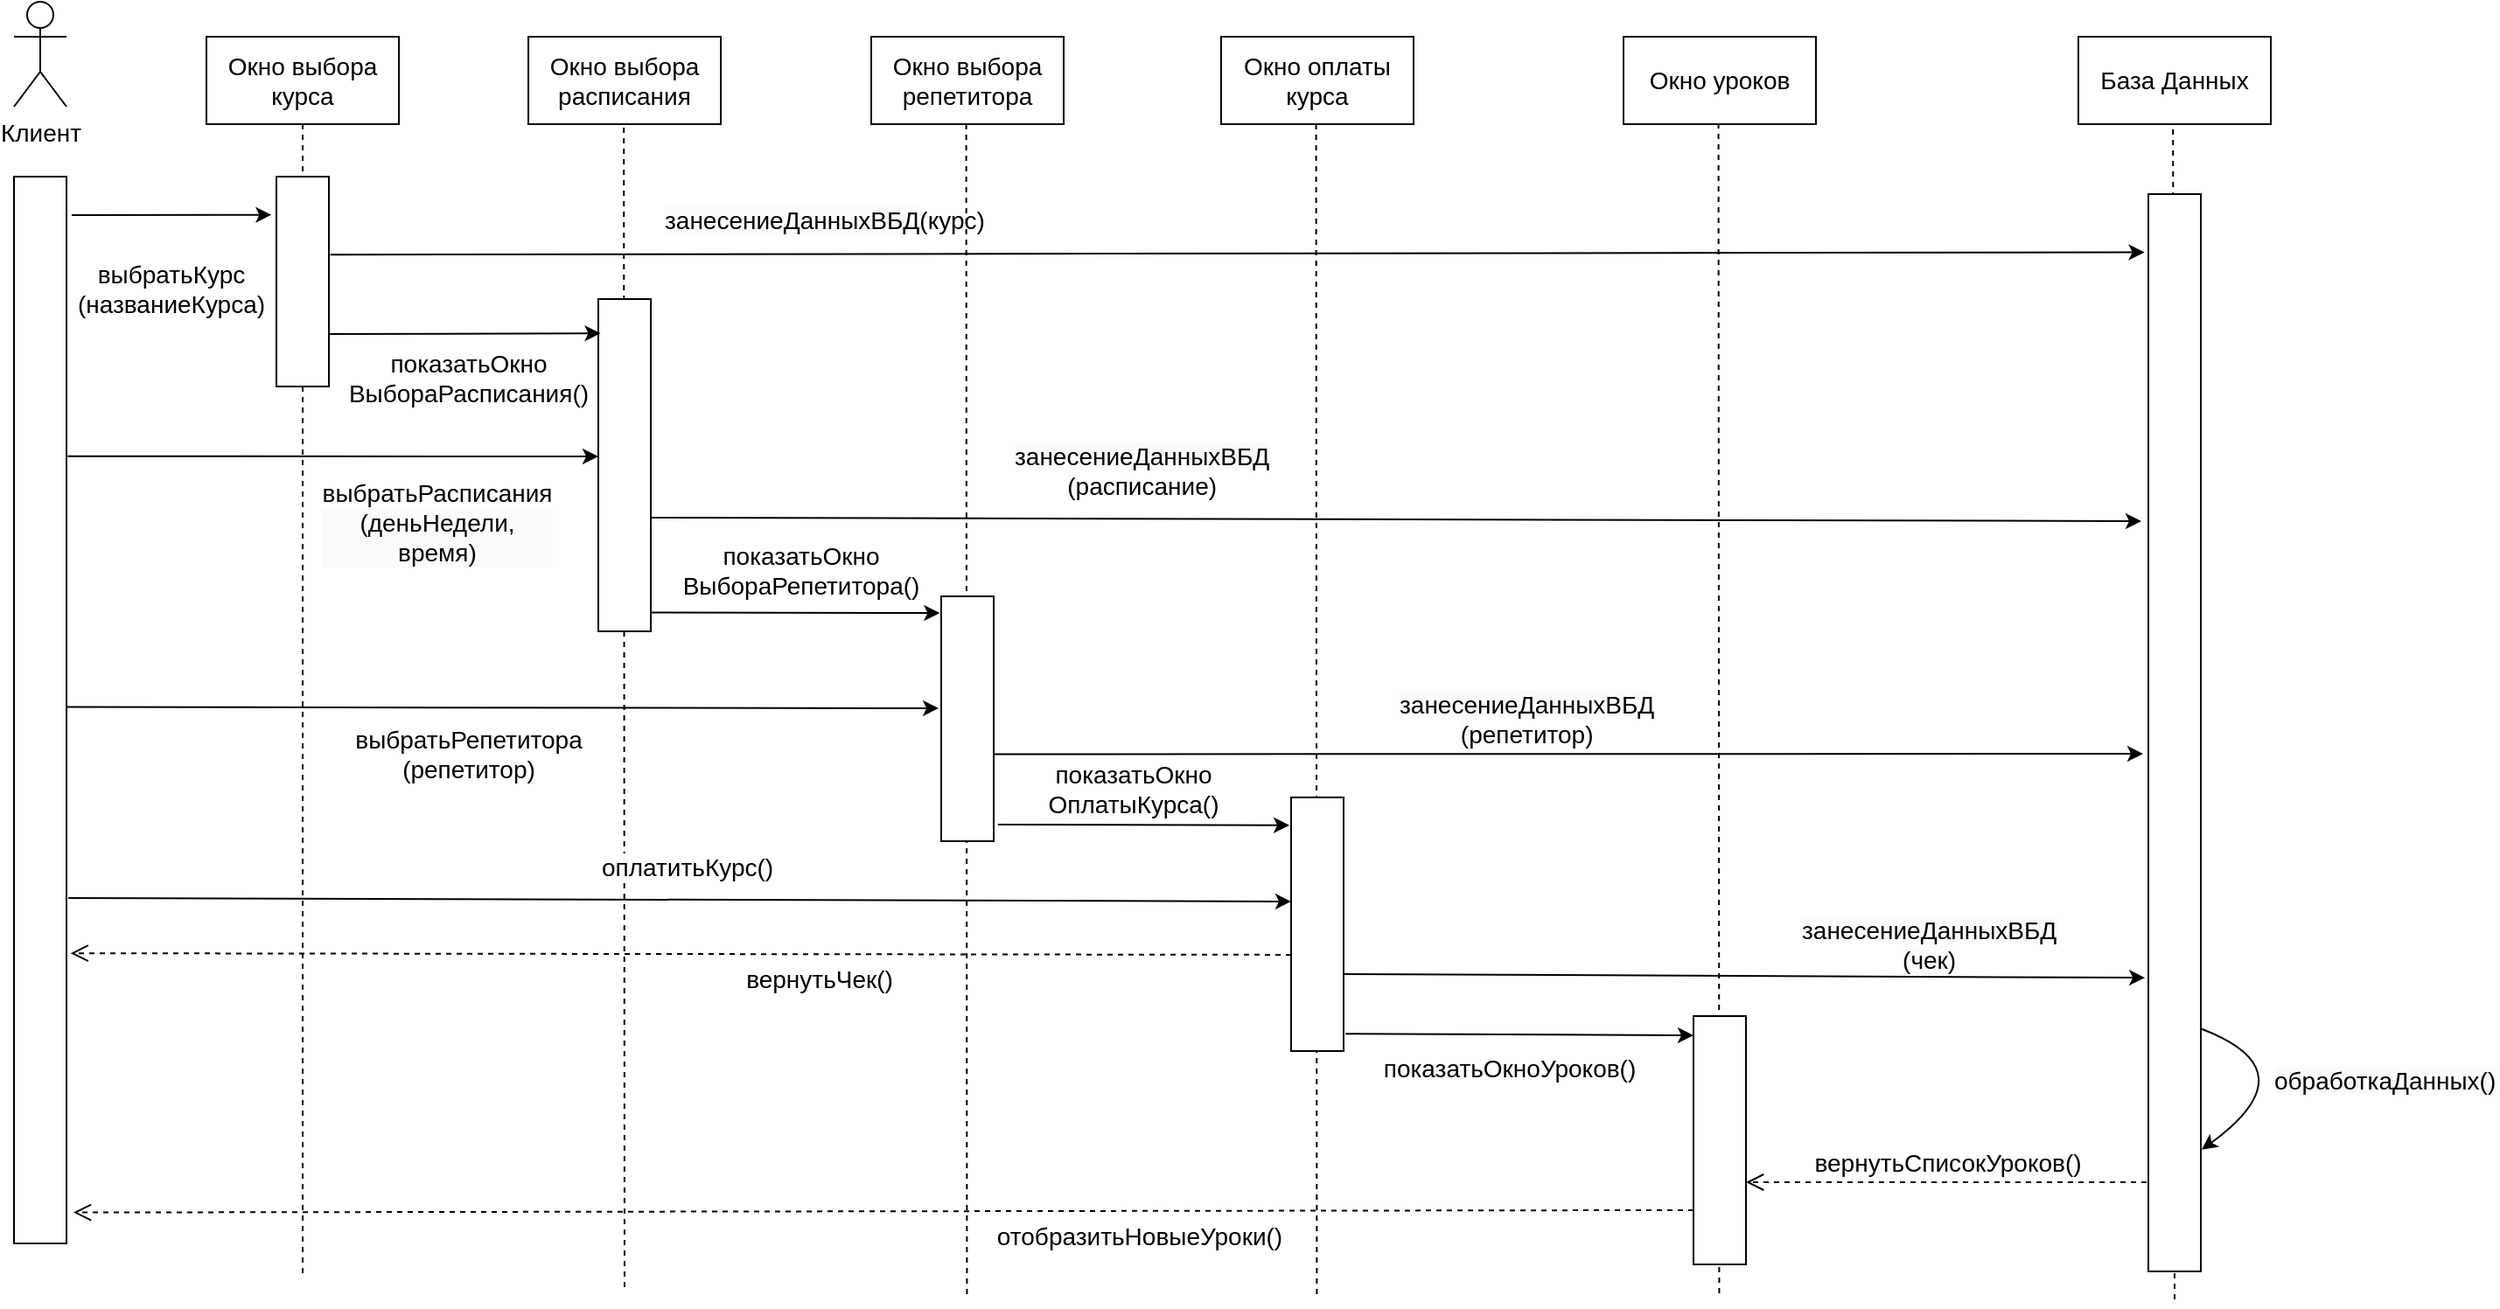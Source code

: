 <mxfile version="24.4.10" type="github">
  <diagram name="Страница — 1" id="cCNvP07oB7x_CgiWRaZ6">
    <mxGraphModel dx="1613" dy="706" grid="0" gridSize="10" guides="1" tooltips="1" connect="1" arrows="1" fold="1" page="0" pageScale="1" pageWidth="827" pageHeight="1169" math="0" shadow="0">
      <root>
        <mxCell id="0" />
        <mxCell id="1" parent="0" />
        <mxCell id="JUx8osUJaaa_epGHW69H-102" style="rounded=0;orthogonalLoop=1;jettySize=auto;html=1;endArrow=none;endFill=0;dashed=1;fontSize=14;" parent="1" edge="1">
          <mxGeometry relative="1" as="geometry">
            <mxPoint x="1245" y="795" as="targetPoint" />
            <mxPoint x="1244.09" y="117" as="sourcePoint" />
          </mxGeometry>
        </mxCell>
        <mxCell id="JUx8osUJaaa_epGHW69H-101" style="rounded=0;orthogonalLoop=1;jettySize=auto;html=1;endArrow=none;endFill=0;dashed=1;fontSize=14;" parent="1" edge="1">
          <mxGeometry relative="1" as="geometry">
            <mxPoint x="984.71" y="790.5" as="targetPoint" />
            <mxPoint x="984.29" y="119.5" as="sourcePoint" />
          </mxGeometry>
        </mxCell>
        <mxCell id="JUx8osUJaaa_epGHW69H-100" style="rounded=0;orthogonalLoop=1;jettySize=auto;html=1;endArrow=none;endFill=0;dashed=1;fontSize=14;" parent="1" edge="1">
          <mxGeometry relative="1" as="geometry">
            <mxPoint x="754.71" y="791" as="targetPoint" />
            <mxPoint x="754.29" y="120" as="sourcePoint" />
          </mxGeometry>
        </mxCell>
        <mxCell id="JUx8osUJaaa_epGHW69H-99" style="rounded=0;orthogonalLoop=1;jettySize=auto;html=1;endArrow=none;endFill=0;dashed=1;fontSize=14;" parent="1" edge="1">
          <mxGeometry relative="1" as="geometry">
            <mxPoint x="554.71" y="791" as="targetPoint" />
            <mxPoint x="554.29" y="120" as="sourcePoint" />
          </mxGeometry>
        </mxCell>
        <mxCell id="JUx8osUJaaa_epGHW69H-98" style="rounded=0;orthogonalLoop=1;jettySize=auto;html=1;endArrow=none;endFill=0;dashed=1;fontSize=14;" parent="1" edge="1">
          <mxGeometry relative="1" as="geometry">
            <mxPoint x="359" y="787" as="targetPoint" />
            <mxPoint x="358.58" y="116" as="sourcePoint" />
          </mxGeometry>
        </mxCell>
        <mxCell id="JUx8osUJaaa_epGHW69H-7" value="Клиент" style="shape=umlActor;verticalLabelPosition=bottom;verticalAlign=top;html=1;fontSize=14;" parent="1" vertex="1">
          <mxGeometry x="10" y="50" width="30" height="60" as="geometry" />
        </mxCell>
        <mxCell id="JUx8osUJaaa_epGHW69H-31" value="&lt;br style=&quot;font-size: 14px;&quot;&gt;выбратьРасписания&lt;div style=&quot;forced-color-adjust: none; color: rgb(0, 0, 0); font-family: Helvetica; font-size: 14px; font-style: normal; font-variant-ligatures: normal; font-variant-caps: normal; font-weight: 400; letter-spacing: normal; orphans: 2; text-align: center; text-indent: 0px; text-transform: none; widows: 2; word-spacing: 0px; -webkit-text-stroke-width: 0px; white-space: normal; background-color: rgb(251, 251, 251); text-decoration-thickness: initial; text-decoration-style: initial; text-decoration-color: initial;&quot;&gt;&lt;div style=&quot;forced-color-adjust: none; font-size: 14px;&quot;&gt;(деньНедели, время)&lt;/div&gt;&lt;/div&gt;&lt;div style=&quot;font-size: 14px;&quot;&gt;&lt;br style=&quot;font-size: 14px;&quot;&gt;&lt;/div&gt;" style="text;html=1;align=center;verticalAlign=middle;whiteSpace=wrap;rounded=0;fontSize=14;" parent="1" vertex="1">
          <mxGeometry x="187" y="318" width="130" height="60" as="geometry" />
        </mxCell>
        <mxCell id="JUx8osUJaaa_epGHW69H-37" value="вернутьЧек()" style="html=1;verticalAlign=bottom;endArrow=open;dashed=1;endSize=8;curved=0;rounded=0;entryX=1.078;entryY=0.728;entryDx=0;entryDy=0;entryPerimeter=0;fontSize=14;" parent="1" target="JUx8osUJaaa_epGHW69H-56" edge="1">
          <mxGeometry x="-0.226" y="25" relative="1" as="geometry">
            <mxPoint x="740" y="594.96" as="sourcePoint" />
            <mxPoint x="624.29" y="594.96" as="targetPoint" />
            <mxPoint as="offset" />
          </mxGeometry>
        </mxCell>
        <mxCell id="JUx8osUJaaa_epGHW69H-97" style="rounded=0;orthogonalLoop=1;jettySize=auto;html=1;endArrow=none;endFill=0;dashed=1;fontSize=14;" parent="1" source="JUx8osUJaaa_epGHW69H-50" edge="1">
          <mxGeometry relative="1" as="geometry">
            <mxPoint x="175.0" y="779.857" as="targetPoint" />
          </mxGeometry>
        </mxCell>
        <mxCell id="JUx8osUJaaa_epGHW69H-50" value="Окно выбора курса" style="html=1;whiteSpace=wrap;fontSize=14;" parent="1" vertex="1">
          <mxGeometry x="120" y="70" width="110" height="50" as="geometry" />
        </mxCell>
        <mxCell id="JUx8osUJaaa_epGHW69H-51" value="Окно выбора расписания" style="html=1;whiteSpace=wrap;fontSize=14;" parent="1" vertex="1">
          <mxGeometry x="304" y="70" width="110" height="50" as="geometry" />
        </mxCell>
        <mxCell id="JUx8osUJaaa_epGHW69H-52" value="Окно выбора репетитора" style="html=1;whiteSpace=wrap;fontSize=14;" parent="1" vertex="1">
          <mxGeometry x="500" y="70" width="110" height="50" as="geometry" />
        </mxCell>
        <mxCell id="JUx8osUJaaa_epGHW69H-53" value="Окно оплаты курса" style="html=1;whiteSpace=wrap;fontSize=14;" parent="1" vertex="1">
          <mxGeometry x="700" y="70" width="110" height="50" as="geometry" />
        </mxCell>
        <mxCell id="JUx8osUJaaa_epGHW69H-54" value="База Данных" style="html=1;whiteSpace=wrap;fontSize=14;" parent="1" vertex="1">
          <mxGeometry x="1190" y="70" width="110" height="50" as="geometry" />
        </mxCell>
        <mxCell id="JUx8osUJaaa_epGHW69H-55" value="Окно&amp;nbsp;&lt;span style=&quot;background-color: initial; font-size: 14px;&quot;&gt;уроков&lt;/span&gt;" style="html=1;whiteSpace=wrap;fontSize=14;" parent="1" vertex="1">
          <mxGeometry x="930" y="70" width="110" height="50" as="geometry" />
        </mxCell>
        <mxCell id="JUx8osUJaaa_epGHW69H-56" value="" style="rounded=0;whiteSpace=wrap;html=1;fontSize=14;" parent="1" vertex="1">
          <mxGeometry x="10" y="150" width="30" height="610" as="geometry" />
        </mxCell>
        <mxCell id="JUx8osUJaaa_epGHW69H-57" value="" style="rounded=0;whiteSpace=wrap;html=1;fontSize=14;" parent="1" vertex="1">
          <mxGeometry x="160" y="150" width="30" height="120" as="geometry" />
        </mxCell>
        <mxCell id="JUx8osUJaaa_epGHW69H-58" value="" style="rounded=0;whiteSpace=wrap;html=1;fontSize=14;" parent="1" vertex="1">
          <mxGeometry x="344" y="220" width="30" height="190" as="geometry" />
        </mxCell>
        <mxCell id="JUx8osUJaaa_epGHW69H-59" value="" style="rounded=0;whiteSpace=wrap;html=1;fontSize=14;" parent="1" vertex="1">
          <mxGeometry x="540" y="390" width="30" height="140" as="geometry" />
        </mxCell>
        <mxCell id="JUx8osUJaaa_epGHW69H-60" value="" style="rounded=0;whiteSpace=wrap;html=1;fontSize=14;" parent="1" vertex="1">
          <mxGeometry x="740" y="504.96" width="30" height="145.04" as="geometry" />
        </mxCell>
        <mxCell id="JUx8osUJaaa_epGHW69H-61" value="" style="rounded=0;whiteSpace=wrap;html=1;fontSize=14;" parent="1" vertex="1">
          <mxGeometry x="970" y="630" width="30" height="142" as="geometry" />
        </mxCell>
        <mxCell id="JUx8osUJaaa_epGHW69H-62" value="" style="rounded=0;whiteSpace=wrap;html=1;movable=1;resizable=1;rotatable=1;deletable=1;editable=1;locked=0;connectable=1;fontSize=14;" parent="1" vertex="1">
          <mxGeometry x="1230" y="160" width="30" height="616" as="geometry" />
        </mxCell>
        <mxCell id="JUx8osUJaaa_epGHW69H-63" value="" style="endArrow=classic;html=1;rounded=0;exitX=1.1;exitY=0.036;exitDx=0;exitDy=0;exitPerimeter=0;entryX=-0.094;entryY=0.182;entryDx=0;entryDy=0;entryPerimeter=0;fontSize=14;" parent="1" source="JUx8osUJaaa_epGHW69H-56" target="JUx8osUJaaa_epGHW69H-57" edge="1">
          <mxGeometry width="50" height="50" relative="1" as="geometry">
            <mxPoint x="100" y="160" as="sourcePoint" />
            <mxPoint x="100" y="210" as="targetPoint" />
            <Array as="points" />
          </mxGeometry>
        </mxCell>
        <mxCell id="JUx8osUJaaa_epGHW69H-64" value="&lt;div style=&quot;font-size: 14px;&quot;&gt;&lt;div style=&quot;font-size: 14px;&quot;&gt;&lt;div style=&quot;font-size: 14px;&quot;&gt;выбратьКурс&lt;/div&gt;&lt;div style=&quot;font-size: 14px;&quot;&gt;(названиеКурса)&lt;/div&gt;&lt;/div&gt;&lt;/div&gt;" style="text;html=1;align=center;verticalAlign=middle;whiteSpace=wrap;rounded=0;fontSize=14;" parent="1" vertex="1">
          <mxGeometry x="20" y="186" width="160" height="55" as="geometry" />
        </mxCell>
        <mxCell id="JUx8osUJaaa_epGHW69H-66" value="" style="endArrow=classic;html=1;rounded=0;exitX=1.077;exitY=0.044;exitDx=0;exitDy=0;exitPerimeter=0;entryX=0.043;entryY=0.103;entryDx=0;entryDy=0;entryPerimeter=0;fontSize=14;" parent="1" target="JUx8osUJaaa_epGHW69H-58" edge="1">
          <mxGeometry width="50" height="50" relative="1" as="geometry">
            <mxPoint x="190" y="240" as="sourcePoint" />
            <mxPoint x="340" y="240" as="targetPoint" />
            <Array as="points" />
          </mxGeometry>
        </mxCell>
        <mxCell id="JUx8osUJaaa_epGHW69H-67" value="показатьОкно&lt;div style=&quot;font-size: 14px;&quot;&gt;ВыбораРасписания()&lt;/div&gt;" style="text;html=1;align=center;verticalAlign=middle;whiteSpace=wrap;rounded=0;fontSize=14;" parent="1" vertex="1">
          <mxGeometry x="210" y="250.0" width="120" height="30" as="geometry" />
        </mxCell>
        <mxCell id="JUx8osUJaaa_epGHW69H-68" value="" style="endArrow=classic;html=1;rounded=0;exitX=1.027;exitY=0.372;exitDx=0;exitDy=0;exitPerimeter=0;entryX=-0.073;entryY=0.054;entryDx=0;entryDy=0;entryPerimeter=0;fontSize=14;" parent="1" source="JUx8osUJaaa_epGHW69H-57" target="JUx8osUJaaa_epGHW69H-62" edge="1">
          <mxGeometry width="50" height="50" relative="1" as="geometry">
            <mxPoint x="193" y="195" as="sourcePoint" />
            <mxPoint x="1230" y="195" as="targetPoint" />
          </mxGeometry>
        </mxCell>
        <mxCell id="JUx8osUJaaa_epGHW69H-69" value="" style="endArrow=classic;html=1;rounded=0;entryX=0.008;entryY=0.15;entryDx=0;entryDy=0;entryPerimeter=0;exitX=1.022;exitY=0.262;exitDx=0;exitDy=0;exitPerimeter=0;fontSize=14;" parent="1" source="JUx8osUJaaa_epGHW69H-56" edge="1">
          <mxGeometry width="50" height="50" relative="1" as="geometry">
            <mxPoint x="40" y="320" as="sourcePoint" />
            <mxPoint x="344" y="310" as="targetPoint" />
            <Array as="points" />
          </mxGeometry>
        </mxCell>
        <mxCell id="JUx8osUJaaa_epGHW69H-70" value="" style="endArrow=classic;html=1;rounded=0;exitX=1.055;exitY=0.296;exitDx=0;exitDy=0;exitPerimeter=0;fontSize=14;" parent="1" edge="1">
          <mxGeometry width="50" height="50" relative="1" as="geometry">
            <mxPoint x="374" y="344.96" as="sourcePoint" />
            <mxPoint x="1226" y="347" as="targetPoint" />
          </mxGeometry>
        </mxCell>
        <mxCell id="JUx8osUJaaa_epGHW69H-72" value="" style="endArrow=classic;html=1;rounded=0;entryX=-0.027;entryY=0.068;entryDx=0;entryDy=0;exitX=1.055;exitY=0.296;exitDx=0;exitDy=0;exitPerimeter=0;entryPerimeter=0;fontSize=14;" parent="1" target="JUx8osUJaaa_epGHW69H-59" edge="1">
          <mxGeometry width="50" height="50" relative="1" as="geometry">
            <mxPoint x="374" y="399.29" as="sourcePoint" />
            <mxPoint x="676" y="399.29" as="targetPoint" />
            <Array as="points" />
          </mxGeometry>
        </mxCell>
        <mxCell id="JUx8osUJaaa_epGHW69H-73" value="" style="endArrow=classic;html=1;rounded=0;exitX=1.055;exitY=0.296;exitDx=0;exitDy=0;exitPerimeter=0;fontSize=14;" parent="1" edge="1">
          <mxGeometry width="50" height="50" relative="1" as="geometry">
            <mxPoint x="570" y="480.25" as="sourcePoint" />
            <mxPoint x="1227" y="480" as="targetPoint" />
          </mxGeometry>
        </mxCell>
        <mxCell id="JUx8osUJaaa_epGHW69H-74" value="" style="endArrow=classic;html=1;rounded=0;entryX=-0.032;entryY=0.11;entryDx=0;entryDy=0;exitX=1.08;exitY=0.932;exitDx=0;exitDy=0;exitPerimeter=0;entryPerimeter=0;fontSize=14;" parent="1" source="JUx8osUJaaa_epGHW69H-59" target="JUx8osUJaaa_epGHW69H-60" edge="1">
          <mxGeometry width="50" height="50" relative="1" as="geometry">
            <mxPoint x="570" y="518.46" as="sourcePoint" />
            <mxPoint x="735" y="519.17" as="targetPoint" />
            <Array as="points" />
          </mxGeometry>
        </mxCell>
        <mxCell id="JUx8osUJaaa_epGHW69H-76" value="" style="endArrow=classic;html=1;rounded=0;exitX=1.036;exitY=0.932;exitDx=0;exitDy=0;exitPerimeter=0;fontSize=14;" parent="1" source="JUx8osUJaaa_epGHW69H-60" edge="1">
          <mxGeometry width="50" height="50" relative="1" as="geometry">
            <mxPoint x="772" y="638.44" as="sourcePoint" />
            <mxPoint x="970" y="641" as="targetPoint" />
            <Array as="points" />
          </mxGeometry>
        </mxCell>
        <mxCell id="JUx8osUJaaa_epGHW69H-77" value="" style="endArrow=classic;html=1;rounded=0;entryX=-0.048;entryY=0.457;entryDx=0;entryDy=0;entryPerimeter=0;exitX=1.055;exitY=0.296;exitDx=0;exitDy=0;exitPerimeter=0;fontSize=14;" parent="1" target="JUx8osUJaaa_epGHW69H-59" edge="1">
          <mxGeometry width="50" height="50" relative="1" as="geometry">
            <mxPoint x="40" y="453.29" as="sourcePoint" />
            <mxPoint x="342" y="453.29" as="targetPoint" />
            <Array as="points" />
          </mxGeometry>
        </mxCell>
        <mxCell id="JUx8osUJaaa_epGHW69H-80" value="" style="endArrow=classic;html=1;rounded=0;entryX=-0.065;entryY=0.617;entryDx=0;entryDy=0;entryPerimeter=0;exitX=1;exitY=0.5;exitDx=0;exitDy=0;fontSize=14;" parent="1" edge="1">
          <mxGeometry width="50" height="50" relative="1" as="geometry">
            <mxPoint x="770" y="606" as="sourcePoint" />
            <mxPoint x="1228.05" y="608.08" as="targetPoint" />
            <Array as="points" />
          </mxGeometry>
        </mxCell>
        <mxCell id="JUx8osUJaaa_epGHW69H-81" value="" style="endArrow=classic;html=1;rounded=0;entryX=0;entryY=0.5;entryDx=0;entryDy=0;exitX=1.055;exitY=0.296;exitDx=0;exitDy=0;exitPerimeter=0;fontSize=14;" parent="1" edge="1">
          <mxGeometry width="50" height="50" relative="1" as="geometry">
            <mxPoint x="41" y="562.44" as="sourcePoint" />
            <mxPoint x="740" y="564.48" as="targetPoint" />
            <Array as="points" />
          </mxGeometry>
        </mxCell>
        <mxCell id="JUx8osUJaaa_epGHW69H-82" value="отобразитьНовыеУроки()" style="html=1;verticalAlign=bottom;endArrow=open;dashed=1;endSize=8;curved=0;rounded=0;entryX=1.133;entryY=0.971;entryDx=0;entryDy=0;entryPerimeter=0;fontSize=14;" parent="1" target="JUx8osUJaaa_epGHW69H-56" edge="1">
          <mxGeometry x="-0.315" y="26" relative="1" as="geometry">
            <mxPoint x="970" y="740.96" as="sourcePoint" />
            <mxPoint x="272" y="740" as="targetPoint" />
            <mxPoint as="offset" />
          </mxGeometry>
        </mxCell>
        <mxCell id="JUx8osUJaaa_epGHW69H-83" value="вернутьСписокУроков()" style="html=1;verticalAlign=bottom;endArrow=open;dashed=1;endSize=8;curved=0;rounded=0;fontSize=14;" parent="1" edge="1">
          <mxGeometry relative="1" as="geometry">
            <mxPoint x="1229" y="725" as="sourcePoint" />
            <mxPoint x="1000" y="725" as="targetPoint" />
          </mxGeometry>
        </mxCell>
        <mxCell id="JUx8osUJaaa_epGHW69H-84" value="&lt;span style=&quot;color: rgb(0, 0, 0); font-family: Helvetica; font-size: 14px; font-style: normal; font-variant-ligatures: normal; font-variant-caps: normal; font-weight: 400; letter-spacing: normal; orphans: 2; text-align: center; text-indent: 0px; text-transform: none; widows: 2; word-spacing: 0px; -webkit-text-stroke-width: 0px; white-space: normal; background-color: rgb(251, 251, 251); text-decoration-thickness: initial; text-decoration-style: initial; text-decoration-color: initial; float: none; display: inline !important;&quot;&gt;занесениеДанныхВБД&lt;/span&gt;&lt;span style=&quot;text-align: center; font-size: 14px;&quot;&gt;(курс)&lt;/span&gt;" style="text;whiteSpace=wrap;html=1;fontSize=14;" parent="1" vertex="1">
          <mxGeometry x="380" y="160" width="166" height="30" as="geometry" />
        </mxCell>
        <mxCell id="JUx8osUJaaa_epGHW69H-85" value="&lt;span style=&quot;color: rgb(0, 0, 0); font-family: Helvetica; font-size: 14px; font-style: normal; font-variant-ligatures: normal; font-variant-caps: normal; font-weight: 400; letter-spacing: normal; orphans: 2; text-align: center; text-indent: 0px; text-transform: none; widows: 2; word-spacing: 0px; -webkit-text-stroke-width: 0px; white-space: normal; background-color: rgb(251, 251, 251); text-decoration-thickness: initial; text-decoration-style: initial; text-decoration-color: initial; float: none; display: inline !important;&quot;&gt;занесениеДанныхВБД&lt;/span&gt;&lt;div style=&quot;text-align: center; font-size: 14px;&quot;&gt;&lt;span style=&quot;color: rgb(0, 0, 0); font-family: Helvetica; font-size: 14px; font-style: normal; font-variant-ligatures: normal; font-variant-caps: normal; font-weight: 400; letter-spacing: normal; orphans: 2; text-indent: 0px; text-transform: none; widows: 2; word-spacing: 0px; -webkit-text-stroke-width: 0px; white-space: normal; background-color: rgb(251, 251, 251); text-decoration-thickness: initial; text-decoration-style: initial; text-decoration-color: initial; float: none; display: inline !important;&quot;&gt;(&lt;/span&gt;&lt;span style=&quot;text-align: center; background-color: initial; font-size: 14px;&quot;&gt;расписание)&lt;/span&gt;&lt;/div&gt;" style="text;whiteSpace=wrap;html=1;fontSize=14;" parent="1" vertex="1">
          <mxGeometry x="580" y="294.96" width="130" height="35.04" as="geometry" />
        </mxCell>
        <mxCell id="JUx8osUJaaa_epGHW69H-87" value="&lt;span style=&quot;color: rgb(0, 0, 0); font-family: Helvetica; font-size: 14px; font-style: normal; font-variant-ligatures: normal; font-variant-caps: normal; font-weight: 400; letter-spacing: normal; orphans: 2; text-align: center; text-indent: 0px; text-transform: none; widows: 2; word-spacing: 0px; -webkit-text-stroke-width: 0px; white-space: normal; background-color: rgb(251, 251, 251); text-decoration-thickness: initial; text-decoration-style: initial; text-decoration-color: initial; float: none; display: inline !important;&quot;&gt;занесениеДанныхВБД&lt;/span&gt;&lt;div style=&quot;text-align: center; font-size: 14px;&quot;&gt;&lt;span style=&quot;color: rgb(0, 0, 0); font-family: Helvetica; font-size: 14px; font-style: normal; font-variant-ligatures: normal; font-variant-caps: normal; font-weight: 400; letter-spacing: normal; orphans: 2; text-indent: 0px; text-transform: none; widows: 2; word-spacing: 0px; -webkit-text-stroke-width: 0px; white-space: normal; background-color: rgb(251, 251, 251); text-decoration-thickness: initial; text-decoration-style: initial; text-decoration-color: initial; float: none; display: inline !important;&quot;&gt;(&lt;/span&gt;&lt;span style=&quot;text-align: center; background-color: initial; font-size: 14px;&quot;&gt;репетитор)&lt;/span&gt;&lt;/div&gt;" style="text;whiteSpace=wrap;html=1;fontSize=14;" parent="1" vertex="1">
          <mxGeometry x="800" y="437.48" width="130" height="35.04" as="geometry" />
        </mxCell>
        <mxCell id="JUx8osUJaaa_epGHW69H-88" value="&lt;span style=&quot;color: rgb(0, 0, 0); font-family: Helvetica; font-size: 14px; font-style: normal; font-variant-ligatures: normal; font-variant-caps: normal; font-weight: 400; letter-spacing: normal; orphans: 2; text-align: center; text-indent: 0px; text-transform: none; widows: 2; word-spacing: 0px; -webkit-text-stroke-width: 0px; white-space: normal; background-color: rgb(251, 251, 251); text-decoration-thickness: initial; text-decoration-style: initial; text-decoration-color: initial; float: none; display: inline !important;&quot;&gt;занесениеДанныхВБД&lt;/span&gt;&lt;div style=&quot;text-align: center; font-size: 14px;&quot;&gt;&lt;span style=&quot;color: rgb(0, 0, 0); font-family: Helvetica; font-size: 14px; font-style: normal; font-variant-ligatures: normal; font-variant-caps: normal; font-weight: 400; letter-spacing: normal; orphans: 2; text-indent: 0px; text-transform: none; widows: 2; word-spacing: 0px; -webkit-text-stroke-width: 0px; white-space: normal; background-color: rgb(251, 251, 251); text-decoration-thickness: initial; text-decoration-style: initial; text-decoration-color: initial; float: none; display: inline !important;&quot;&gt;(чек&lt;/span&gt;&lt;span style=&quot;text-align: center; background-color: initial; font-size: 14px;&quot;&gt;)&lt;/span&gt;&lt;/div&gt;" style="text;whiteSpace=wrap;html=1;fontSize=14;" parent="1" vertex="1">
          <mxGeometry x="1030" y="566.0" width="130" height="35.04" as="geometry" />
        </mxCell>
        <mxCell id="JUx8osUJaaa_epGHW69H-90" value="показатьОкно&lt;div style=&quot;font-size: 14px;&quot;&gt;ВыбораРепетитора()&lt;/div&gt;" style="text;html=1;align=center;verticalAlign=middle;whiteSpace=wrap;rounded=0;fontSize=14;" parent="1" vertex="1">
          <mxGeometry x="400" y="360" width="120" height="30" as="geometry" />
        </mxCell>
        <mxCell id="JUx8osUJaaa_epGHW69H-91" value="показатьОкно&lt;div style=&quot;font-size: 14px;&quot;&gt;ОплатыКурса()&lt;/div&gt;" style="text;html=1;align=center;verticalAlign=middle;whiteSpace=wrap;rounded=0;fontSize=14;" parent="1" vertex="1">
          <mxGeometry x="590" y="484.96" width="120" height="30" as="geometry" />
        </mxCell>
        <mxCell id="JUx8osUJaaa_epGHW69H-92" value="показатьОкно&lt;span style=&quot;background-color: initial; font-size: 14px;&quot;&gt;Уроков()&lt;/span&gt;" style="text;html=1;align=center;verticalAlign=middle;whiteSpace=wrap;rounded=0;fontSize=14;" parent="1" vertex="1">
          <mxGeometry x="805" y="644.96" width="120" height="30" as="geometry" />
        </mxCell>
        <mxCell id="JUx8osUJaaa_epGHW69H-94" value="&lt;div style=&quot;font-size: 14px;&quot;&gt;&lt;div style=&quot;font-size: 14px;&quot;&gt;выбратьРепетитора&lt;/div&gt;&lt;div style=&quot;font-size: 14px;&quot;&gt;(репетитор)&lt;/div&gt;&lt;/div&gt;" style="text;html=1;align=center;verticalAlign=middle;whiteSpace=wrap;rounded=0;fontSize=14;" parent="1" vertex="1">
          <mxGeometry x="205" y="464.96" width="130" height="30" as="geometry" />
        </mxCell>
        <mxCell id="JUx8osUJaaa_epGHW69H-95" value="&lt;span style=&quot;color: rgb(0, 0, 0); font-family: Helvetica; font-size: 14px; font-style: normal; font-variant-ligatures: normal; font-variant-caps: normal; font-weight: 400; letter-spacing: normal; orphans: 2; text-align: center; text-indent: 0px; text-transform: none; widows: 2; word-spacing: 0px; -webkit-text-stroke-width: 0px; white-space: normal; background-color: rgb(255, 255, 255); text-decoration-thickness: initial; text-decoration-style: initial; text-decoration-color: initial; float: none; display: inline !important;&quot;&gt;оплатитьКурс()&lt;/span&gt;" style="text;whiteSpace=wrap;html=1;fontSize=14;" parent="1" vertex="1">
          <mxGeometry x="344" y="530" width="140" height="40" as="geometry" />
        </mxCell>
        <mxCell id="iLGSFtoPmelzM0ZE0LwK-1" value="" style="endArrow=classic;html=1;rounded=0;exitX=1.016;exitY=0.775;exitDx=0;exitDy=0;fontSize=14;entryX=1.016;entryY=0.887;entryDx=0;entryDy=0;entryPerimeter=0;edgeStyle=orthogonalEdgeStyle;curved=1;exitPerimeter=0;" parent="1" source="JUx8osUJaaa_epGHW69H-62" target="JUx8osUJaaa_epGHW69H-62" edge="1">
          <mxGeometry width="50" height="50" relative="1" as="geometry">
            <mxPoint x="1473" y="508.25" as="sourcePoint" />
            <mxPoint x="2130" y="508" as="targetPoint" />
            <Array as="points">
              <mxPoint x="1323" y="661" />
            </Array>
          </mxGeometry>
        </mxCell>
        <mxCell id="iLGSFtoPmelzM0ZE0LwK-2" value="&lt;div style=&quot;text-align: center;&quot;&gt;&lt;span style=&quot;background-color: rgb(251, 251, 251);&quot;&gt;обработкаДанных()&lt;/span&gt;&lt;/div&gt;" style="text;whiteSpace=wrap;html=1;fontSize=14;" parent="1" vertex="1">
          <mxGeometry x="1300" y="652" width="130" height="28" as="geometry" />
        </mxCell>
      </root>
    </mxGraphModel>
  </diagram>
</mxfile>
